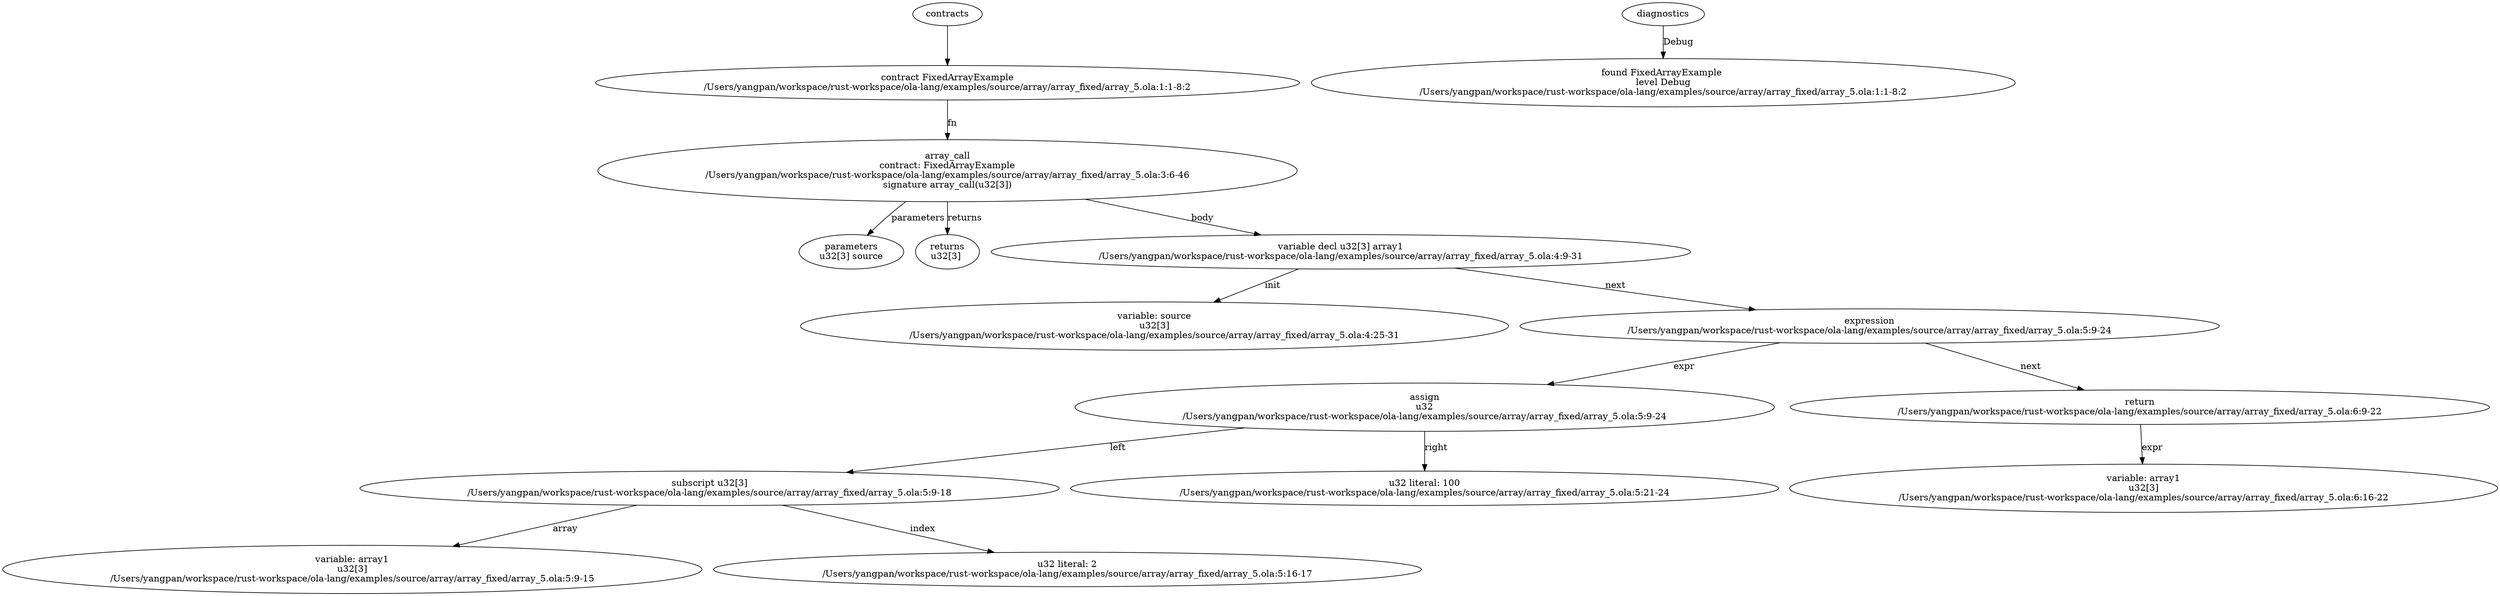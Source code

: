 strict digraph "/Users/yangpan/workspace/rust-workspace/ola-lang/examples/source/array/array_fixed/array_5.ola" {
	contract [label="contract FixedArrayExample\n/Users/yangpan/workspace/rust-workspace/ola-lang/examples/source/array/array_fixed/array_5.ola:1:1-8:2"]
	array_call [label="array_call\ncontract: FixedArrayExample\n/Users/yangpan/workspace/rust-workspace/ola-lang/examples/source/array/array_fixed/array_5.ola:3:6-46\nsignature array_call(u32[3])"]
	parameters [label="parameters\nu32[3] source"]
	returns [label="returns\nu32[3] "]
	var_decl [label="variable decl u32[3] array1\n/Users/yangpan/workspace/rust-workspace/ola-lang/examples/source/array/array_fixed/array_5.ola:4:9-31"]
	variable [label="variable: source\nu32[3]\n/Users/yangpan/workspace/rust-workspace/ola-lang/examples/source/array/array_fixed/array_5.ola:4:25-31"]
	expr [label="expression\n/Users/yangpan/workspace/rust-workspace/ola-lang/examples/source/array/array_fixed/array_5.ola:5:9-24"]
	assign [label="assign\nu32\n/Users/yangpan/workspace/rust-workspace/ola-lang/examples/source/array/array_fixed/array_5.ola:5:9-24"]
	subscript [label="subscript u32[3]\n/Users/yangpan/workspace/rust-workspace/ola-lang/examples/source/array/array_fixed/array_5.ola:5:9-18"]
	variable_10 [label="variable: array1\nu32[3]\n/Users/yangpan/workspace/rust-workspace/ola-lang/examples/source/array/array_fixed/array_5.ola:5:9-15"]
	number_literal [label="u32 literal: 2\n/Users/yangpan/workspace/rust-workspace/ola-lang/examples/source/array/array_fixed/array_5.ola:5:16-17"]
	number_literal_12 [label="u32 literal: 100\n/Users/yangpan/workspace/rust-workspace/ola-lang/examples/source/array/array_fixed/array_5.ola:5:21-24"]
	return [label="return\n/Users/yangpan/workspace/rust-workspace/ola-lang/examples/source/array/array_fixed/array_5.ola:6:9-22"]
	variable_14 [label="variable: array1\nu32[3]\n/Users/yangpan/workspace/rust-workspace/ola-lang/examples/source/array/array_fixed/array_5.ola:6:16-22"]
	diagnostic [label="found FixedArrayExample \nlevel Debug\n/Users/yangpan/workspace/rust-workspace/ola-lang/examples/source/array/array_fixed/array_5.ola:1:1-8:2"]
	contracts -> contract
	contract -> array_call [label="fn"]
	array_call -> parameters [label="parameters"]
	array_call -> returns [label="returns"]
	array_call -> var_decl [label="body"]
	var_decl -> variable [label="init"]
	var_decl -> expr [label="next"]
	expr -> assign [label="expr"]
	assign -> subscript [label="left"]
	subscript -> variable_10 [label="array"]
	subscript -> number_literal [label="index"]
	assign -> number_literal_12 [label="right"]
	expr -> return [label="next"]
	return -> variable_14 [label="expr"]
	diagnostics -> diagnostic [label="Debug"]
}
